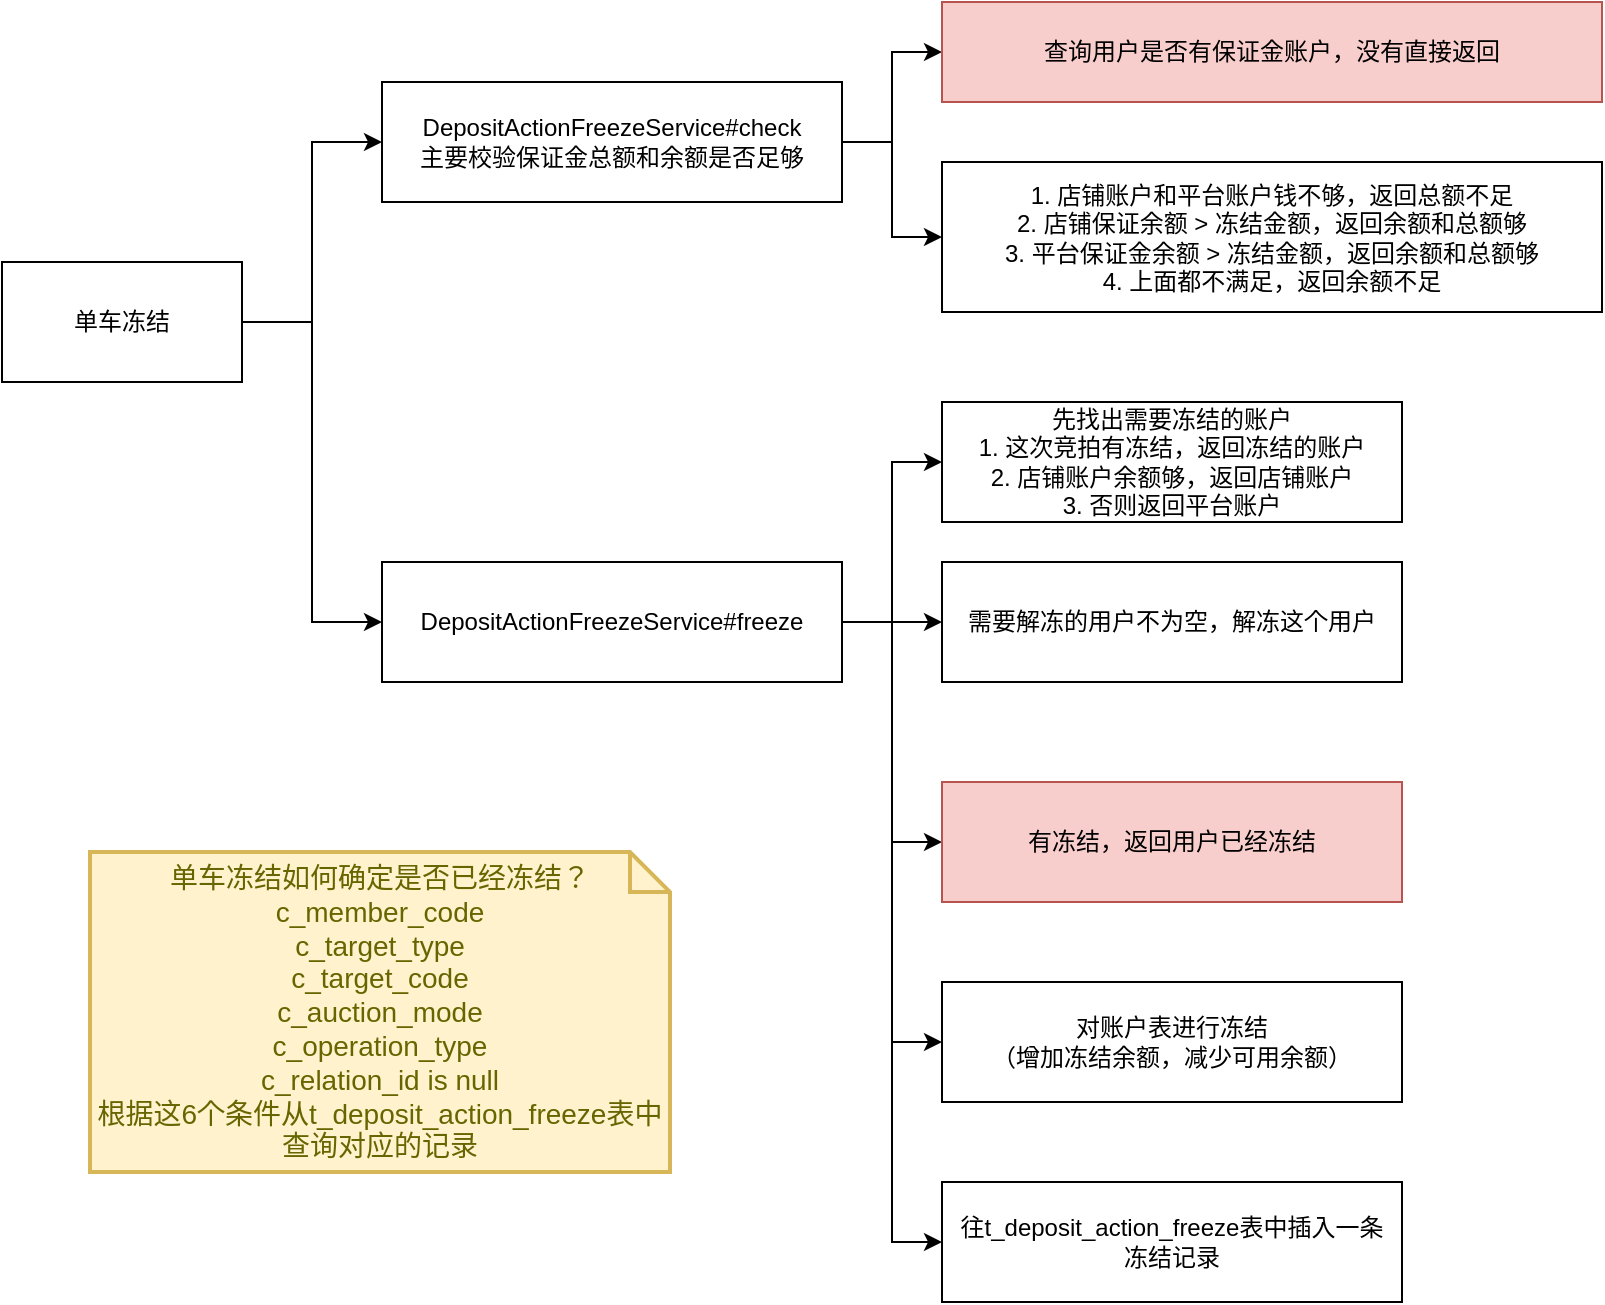 <mxfile version="15.5.6" type="github">
  <diagram id="LsqjZ6Bxk7MNGxIdb_1i" name="Page-1">
    <mxGraphModel dx="946" dy="536" grid="1" gridSize="10" guides="1" tooltips="1" connect="1" arrows="1" fold="1" page="1" pageScale="1" pageWidth="827" pageHeight="1169" math="0" shadow="0">
      <root>
        <mxCell id="0" />
        <mxCell id="1" parent="0" />
        <mxCell id="u_MwGVVLuFFgwvRyVM5R-8" style="edgeStyle=orthogonalEdgeStyle;rounded=0;orthogonalLoop=1;jettySize=auto;html=1;exitX=1;exitY=0.5;exitDx=0;exitDy=0;entryX=0;entryY=0.5;entryDx=0;entryDy=0;" edge="1" parent="1" source="u_MwGVVLuFFgwvRyVM5R-1" target="u_MwGVVLuFFgwvRyVM5R-3">
          <mxGeometry relative="1" as="geometry" />
        </mxCell>
        <mxCell id="u_MwGVVLuFFgwvRyVM5R-11" style="edgeStyle=orthogonalEdgeStyle;rounded=0;orthogonalLoop=1;jettySize=auto;html=1;exitX=1;exitY=0.5;exitDx=0;exitDy=0;entryX=0;entryY=0.5;entryDx=0;entryDy=0;" edge="1" parent="1" source="u_MwGVVLuFFgwvRyVM5R-1" target="u_MwGVVLuFFgwvRyVM5R-2">
          <mxGeometry relative="1" as="geometry" />
        </mxCell>
        <mxCell id="u_MwGVVLuFFgwvRyVM5R-1" value="单车冻结" style="rounded=0;whiteSpace=wrap;html=1;" vertex="1" parent="1">
          <mxGeometry x="80" y="210" width="120" height="60" as="geometry" />
        </mxCell>
        <mxCell id="u_MwGVVLuFFgwvRyVM5R-17" style="edgeStyle=orthogonalEdgeStyle;rounded=0;orthogonalLoop=1;jettySize=auto;html=1;exitX=1;exitY=0.5;exitDx=0;exitDy=0;entryX=0;entryY=0.5;entryDx=0;entryDy=0;" edge="1" parent="1" source="u_MwGVVLuFFgwvRyVM5R-2" target="u_MwGVVLuFFgwvRyVM5R-7">
          <mxGeometry relative="1" as="geometry" />
        </mxCell>
        <mxCell id="u_MwGVVLuFFgwvRyVM5R-18" style="edgeStyle=orthogonalEdgeStyle;rounded=0;orthogonalLoop=1;jettySize=auto;html=1;exitX=1;exitY=0.5;exitDx=0;exitDy=0;entryX=0;entryY=0.5;entryDx=0;entryDy=0;" edge="1" parent="1" source="u_MwGVVLuFFgwvRyVM5R-2" target="u_MwGVVLuFFgwvRyVM5R-12">
          <mxGeometry relative="1" as="geometry" />
        </mxCell>
        <mxCell id="u_MwGVVLuFFgwvRyVM5R-19" style="edgeStyle=orthogonalEdgeStyle;rounded=0;orthogonalLoop=1;jettySize=auto;html=1;exitX=1;exitY=0.5;exitDx=0;exitDy=0;entryX=0;entryY=0.5;entryDx=0;entryDy=0;" edge="1" parent="1" source="u_MwGVVLuFFgwvRyVM5R-2" target="u_MwGVVLuFFgwvRyVM5R-13">
          <mxGeometry relative="1" as="geometry" />
        </mxCell>
        <mxCell id="u_MwGVVLuFFgwvRyVM5R-20" style="edgeStyle=orthogonalEdgeStyle;rounded=0;orthogonalLoop=1;jettySize=auto;html=1;exitX=1;exitY=0.5;exitDx=0;exitDy=0;entryX=0;entryY=0.5;entryDx=0;entryDy=0;" edge="1" parent="1" source="u_MwGVVLuFFgwvRyVM5R-2" target="u_MwGVVLuFFgwvRyVM5R-14">
          <mxGeometry relative="1" as="geometry" />
        </mxCell>
        <mxCell id="u_MwGVVLuFFgwvRyVM5R-21" style="edgeStyle=orthogonalEdgeStyle;rounded=0;orthogonalLoop=1;jettySize=auto;html=1;exitX=1;exitY=0.5;exitDx=0;exitDy=0;entryX=0;entryY=0.5;entryDx=0;entryDy=0;" edge="1" parent="1" source="u_MwGVVLuFFgwvRyVM5R-2" target="u_MwGVVLuFFgwvRyVM5R-15">
          <mxGeometry relative="1" as="geometry" />
        </mxCell>
        <mxCell id="u_MwGVVLuFFgwvRyVM5R-2" value="DepositActionFreezeService#freeze" style="rounded=0;whiteSpace=wrap;html=1;" vertex="1" parent="1">
          <mxGeometry x="270" y="360" width="230" height="60" as="geometry" />
        </mxCell>
        <mxCell id="u_MwGVVLuFFgwvRyVM5R-9" style="edgeStyle=orthogonalEdgeStyle;rounded=0;orthogonalLoop=1;jettySize=auto;html=1;exitX=1;exitY=0.5;exitDx=0;exitDy=0;entryX=0;entryY=0.5;entryDx=0;entryDy=0;" edge="1" parent="1" source="u_MwGVVLuFFgwvRyVM5R-3" target="u_MwGVVLuFFgwvRyVM5R-5">
          <mxGeometry relative="1" as="geometry" />
        </mxCell>
        <mxCell id="u_MwGVVLuFFgwvRyVM5R-10" style="edgeStyle=orthogonalEdgeStyle;rounded=0;orthogonalLoop=1;jettySize=auto;html=1;exitX=1;exitY=0.5;exitDx=0;exitDy=0;entryX=0;entryY=0.5;entryDx=0;entryDy=0;" edge="1" parent="1" source="u_MwGVVLuFFgwvRyVM5R-3" target="u_MwGVVLuFFgwvRyVM5R-6">
          <mxGeometry relative="1" as="geometry" />
        </mxCell>
        <mxCell id="u_MwGVVLuFFgwvRyVM5R-3" value="DepositActionFreezeService#check&lt;br&gt;主要校验保证金总额和余额是否足够" style="rounded=0;whiteSpace=wrap;html=1;" vertex="1" parent="1">
          <mxGeometry x="270" y="120" width="230" height="60" as="geometry" />
        </mxCell>
        <mxCell id="u_MwGVVLuFFgwvRyVM5R-5" value="查询用户是否有保证金账户，没有直接返回" style="rounded=0;whiteSpace=wrap;html=1;fillColor=#f8cecc;strokeColor=#b85450;" vertex="1" parent="1">
          <mxGeometry x="550" y="80" width="330" height="50" as="geometry" />
        </mxCell>
        <mxCell id="u_MwGVVLuFFgwvRyVM5R-6" value="1. 店铺账户和平台账户钱不够，返回总额不足&lt;br&gt;2. 店铺保证余额 &amp;gt; 冻结金额，返回余额和总额够&lt;br&gt;3. 平台保证金余额 &amp;gt; 冻结金额，返回余额和总额够&lt;br&gt;4. 上面都不满足，返回余额不足" style="rounded=0;whiteSpace=wrap;html=1;" vertex="1" parent="1">
          <mxGeometry x="550" y="160" width="330" height="75" as="geometry" />
        </mxCell>
        <mxCell id="u_MwGVVLuFFgwvRyVM5R-7" value="先找出需要冻结的账户&lt;br&gt;1. 这次竞拍有冻结，返回冻结的账户&lt;br&gt;2. 店铺账户余额够，返回店铺账户&lt;br&gt;3. 否则返回平台账户" style="rounded=0;whiteSpace=wrap;html=1;" vertex="1" parent="1">
          <mxGeometry x="550" y="280" width="230" height="60" as="geometry" />
        </mxCell>
        <mxCell id="u_MwGVVLuFFgwvRyVM5R-12" value="需要解冻的用户不为空，解冻这个用户" style="rounded=0;whiteSpace=wrap;html=1;" vertex="1" parent="1">
          <mxGeometry x="550" y="360" width="230" height="60" as="geometry" />
        </mxCell>
        <mxCell id="u_MwGVVLuFFgwvRyVM5R-13" value="有冻结，返回用户已经冻结" style="rounded=0;whiteSpace=wrap;html=1;fillColor=#f8cecc;strokeColor=#b85450;" vertex="1" parent="1">
          <mxGeometry x="550" y="470" width="230" height="60" as="geometry" />
        </mxCell>
        <mxCell id="u_MwGVVLuFFgwvRyVM5R-14" value="对账户表进行冻结&lt;br&gt;（增加冻结余额，减少可用余额）" style="rounded=0;whiteSpace=wrap;html=1;" vertex="1" parent="1">
          <mxGeometry x="550" y="570" width="230" height="60" as="geometry" />
        </mxCell>
        <mxCell id="u_MwGVVLuFFgwvRyVM5R-15" value="往t_deposit_action_freeze表中插入一条&lt;br&gt;冻结记录" style="rounded=0;whiteSpace=wrap;html=1;" vertex="1" parent="1">
          <mxGeometry x="550" y="670" width="230" height="60" as="geometry" />
        </mxCell>
        <mxCell id="u_MwGVVLuFFgwvRyVM5R-22" value="单车冻结如何确定是否已经冻结？&lt;br&gt;&lt;div&gt;c_member_code&lt;/div&gt;&lt;div&gt;c_target_type&lt;/div&gt;&lt;div&gt;c_target_code&lt;/div&gt;&lt;div&gt;c_auction_mode&lt;/div&gt;&lt;div&gt;c_operation_type&lt;/div&gt;&lt;div&gt;c_relation_id is null&lt;/div&gt;&lt;div&gt;根据这6个条件从t_deposit_action_freeze表中查询对应的记录&lt;/div&gt;" style="shape=note;strokeWidth=2;fontSize=14;size=20;whiteSpace=wrap;html=1;fillColor=#fff2cc;strokeColor=#d6b656;fontColor=#666600;" vertex="1" parent="1">
          <mxGeometry x="124" y="505" width="290" height="160" as="geometry" />
        </mxCell>
      </root>
    </mxGraphModel>
  </diagram>
</mxfile>
